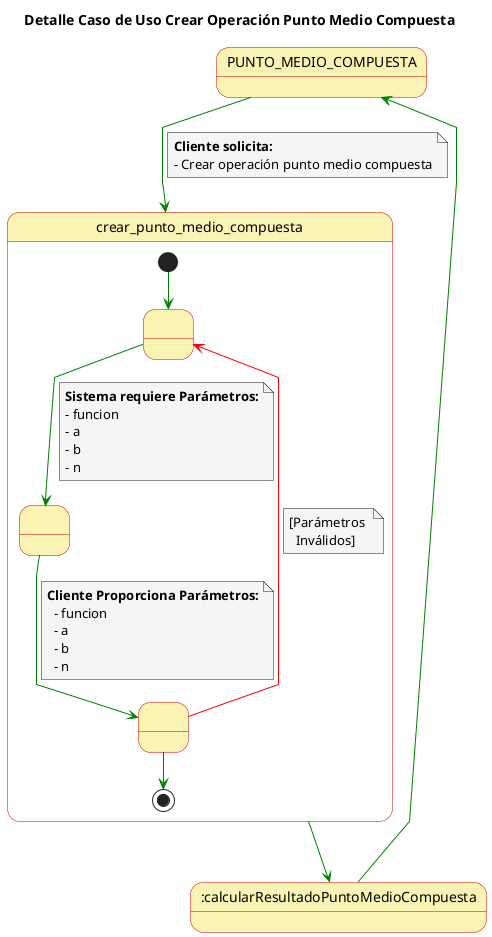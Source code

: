@startuml

top to bottom direction

skinparam state {
  BackgroundColor #faf4b4
  BorderColor #c90000
}

skinparam note {
  BackgroundColor #f5f5f5
}

skinparam linetype polyline

title Detalle Caso de Uso Crear Operación Punto Medio Compuesta

state PUNTO_MEDIO_COMPUESTA

PUNTO_MEDIO_COMPUESTA-[#green]-> crear_punto_medio_compuesta
note on link
  **Cliente solicita:**
  - Crear operación punto medio compuesta
end note

state crear_punto_medio_compuesta{
  state 1 as " "
  state 2 as " "
  state 3 as " "
  
  [*] -[#green]-> 1
  1 -[#green]-> 2
  note on link
      **Sistema requiere Parámetros:**
      - funcion
      - a
      - b
      - n
  end note
  2 -[#green]-> 3
  note on link
    **Cliente Proporciona Parámetros:**
      - funcion
      - a
      - b
      - n
  end note
  3 -[#red]-> 1
  note on link
    [Parámetros 
      Inválidos]
  end note
  3 -[#green]-> [*]

}

crear_punto_medio_compuesta-[#green]-> :calcularResultadoPuntoMedioCompuesta

:calcularResultadoPuntoMedioCompuesta-[#green]-> PUNTO_MEDIO_COMPUESTA

@enduml